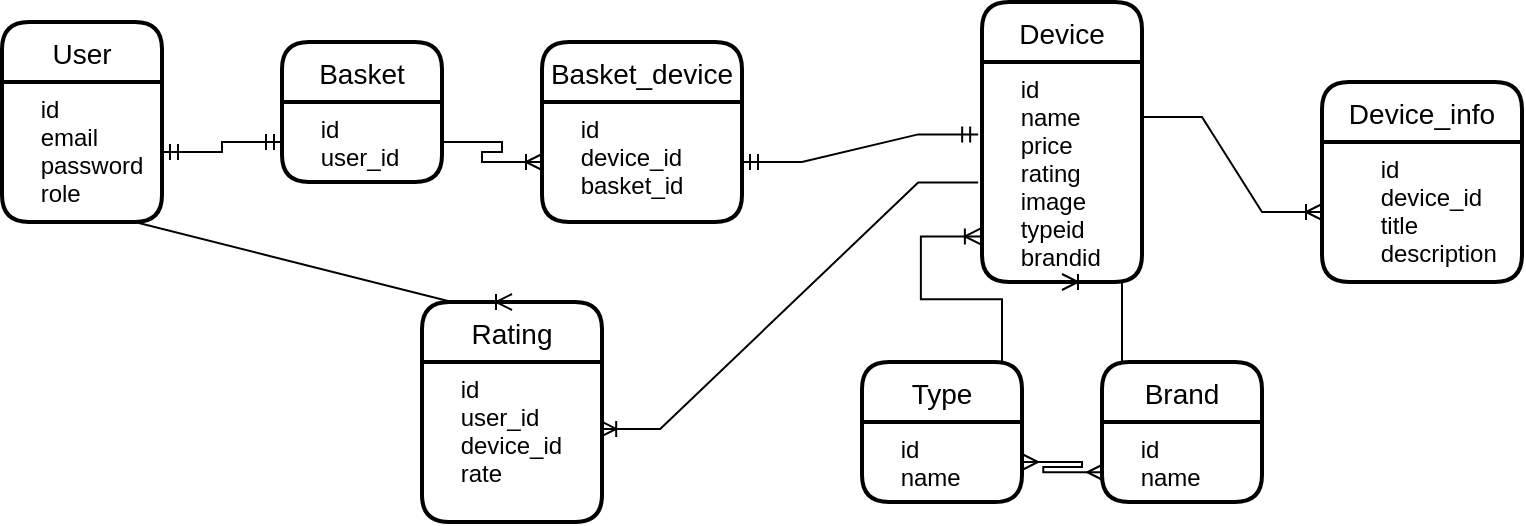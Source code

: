 <mxfile version="17.1.2" type="github">
  <diagram id="-xV3gdgWsJfsMSvth9Gx" name="Page-1">
    <mxGraphModel dx="1104" dy="549" grid="1" gridSize="10" guides="1" tooltips="1" connect="1" arrows="1" fold="1" page="1" pageScale="1" pageWidth="827" pageHeight="1169" math="0" shadow="0">
      <root>
        <mxCell id="0" />
        <mxCell id="1" parent="0" />
        <mxCell id="HFsJBzbgONUlarqVw5Kh-5" value="User" style="swimlane;childLayout=stackLayout;horizontal=1;startSize=30;horizontalStack=0;rounded=1;fontSize=14;fontStyle=0;strokeWidth=2;resizeParent=0;resizeLast=1;shadow=0;dashed=0;align=center;" vertex="1" parent="1">
          <mxGeometry x="10" y="30" width="80" height="100" as="geometry" />
        </mxCell>
        <mxCell id="HFsJBzbgONUlarqVw5Kh-6" value="    id&#xa;    email&#xa;    password&#xa;    role" style="align=left;strokeColor=none;fillColor=none;spacingLeft=4;fontSize=12;verticalAlign=top;resizable=0;rotatable=0;part=1;" vertex="1" parent="HFsJBzbgONUlarqVw5Kh-5">
          <mxGeometry y="30" width="80" height="70" as="geometry" />
        </mxCell>
        <mxCell id="HFsJBzbgONUlarqVw5Kh-9" value="Basket" style="swimlane;childLayout=stackLayout;horizontal=1;startSize=30;horizontalStack=0;rounded=1;fontSize=14;fontStyle=0;strokeWidth=2;resizeParent=0;resizeLast=1;shadow=0;dashed=0;align=center;" vertex="1" parent="1">
          <mxGeometry x="150" y="40" width="80" height="70" as="geometry" />
        </mxCell>
        <mxCell id="HFsJBzbgONUlarqVw5Kh-10" value="    id&#xa;    user_id" style="align=left;strokeColor=none;fillColor=none;spacingLeft=4;fontSize=12;verticalAlign=top;resizable=0;rotatable=0;part=1;" vertex="1" parent="HFsJBzbgONUlarqVw5Kh-9">
          <mxGeometry y="30" width="80" height="40" as="geometry" />
        </mxCell>
        <mxCell id="HFsJBzbgONUlarqVw5Kh-12" value="Device" style="swimlane;childLayout=stackLayout;horizontal=1;startSize=30;horizontalStack=0;rounded=1;fontSize=14;fontStyle=0;strokeWidth=2;resizeParent=0;resizeLast=1;shadow=0;dashed=0;align=center;" vertex="1" parent="1">
          <mxGeometry x="500" y="20" width="80" height="140" as="geometry" />
        </mxCell>
        <mxCell id="HFsJBzbgONUlarqVw5Kh-13" value="    id&#xa;    name&#xa;    price&#xa;    rating&#xa;    image&#xa;    typeid&#xa;    brandid&#xa;    " style="align=left;strokeColor=none;fillColor=none;spacingLeft=4;fontSize=12;verticalAlign=top;resizable=0;rotatable=0;part=1;" vertex="1" parent="HFsJBzbgONUlarqVw5Kh-12">
          <mxGeometry y="30" width="80" height="110" as="geometry" />
        </mxCell>
        <mxCell id="HFsJBzbgONUlarqVw5Kh-15" value="Type" style="swimlane;childLayout=stackLayout;horizontal=1;startSize=30;horizontalStack=0;rounded=1;fontSize=14;fontStyle=0;strokeWidth=2;resizeParent=0;resizeLast=1;shadow=0;dashed=0;align=center;" vertex="1" parent="1">
          <mxGeometry x="440" y="200" width="80" height="70" as="geometry" />
        </mxCell>
        <mxCell id="HFsJBzbgONUlarqVw5Kh-16" value="    id&#xa;    name" style="align=left;strokeColor=none;fillColor=none;spacingLeft=4;fontSize=12;verticalAlign=top;resizable=0;rotatable=0;part=1;" vertex="1" parent="HFsJBzbgONUlarqVw5Kh-15">
          <mxGeometry y="30" width="80" height="40" as="geometry" />
        </mxCell>
        <mxCell id="HFsJBzbgONUlarqVw5Kh-17" value="Brand" style="swimlane;childLayout=stackLayout;horizontal=1;startSize=30;horizontalStack=0;rounded=1;fontSize=14;fontStyle=0;strokeWidth=2;resizeParent=0;resizeLast=1;shadow=0;dashed=0;align=center;" vertex="1" parent="1">
          <mxGeometry x="560" y="200" width="80" height="70" as="geometry" />
        </mxCell>
        <mxCell id="HFsJBzbgONUlarqVw5Kh-18" value="    id&#xa;    name" style="align=left;strokeColor=none;fillColor=none;spacingLeft=4;fontSize=12;verticalAlign=top;resizable=0;rotatable=0;part=1;" vertex="1" parent="HFsJBzbgONUlarqVw5Kh-17">
          <mxGeometry y="30" width="80" height="40" as="geometry" />
        </mxCell>
        <mxCell id="HFsJBzbgONUlarqVw5Kh-19" value="" style="edgeStyle=entityRelationEdgeStyle;fontSize=12;html=1;endArrow=ERmany;startArrow=ERmany;rounded=0;exitX=1;exitY=0.5;exitDx=0;exitDy=0;entryX=0.008;entryY=0.628;entryDx=0;entryDy=0;entryPerimeter=0;" edge="1" parent="1" source="HFsJBzbgONUlarqVw5Kh-16" target="HFsJBzbgONUlarqVw5Kh-18">
          <mxGeometry width="100" height="100" relative="1" as="geometry">
            <mxPoint x="350" y="450" as="sourcePoint" />
            <mxPoint x="450" y="350" as="targetPoint" />
          </mxGeometry>
        </mxCell>
        <mxCell id="HFsJBzbgONUlarqVw5Kh-20" value="" style="edgeStyle=entityRelationEdgeStyle;fontSize=12;html=1;endArrow=ERoneToMany;rounded=0;exitX=0.5;exitY=0;exitDx=0;exitDy=0;entryX=0.5;entryY=1;entryDx=0;entryDy=0;" edge="1" parent="1" source="HFsJBzbgONUlarqVw5Kh-17" target="HFsJBzbgONUlarqVw5Kh-13">
          <mxGeometry width="100" height="100" relative="1" as="geometry">
            <mxPoint x="460" y="200" as="sourcePoint" />
            <mxPoint x="560" y="100" as="targetPoint" />
          </mxGeometry>
        </mxCell>
        <mxCell id="HFsJBzbgONUlarqVw5Kh-22" value="" style="edgeStyle=entityRelationEdgeStyle;fontSize=12;html=1;endArrow=ERoneToMany;rounded=0;exitX=0.5;exitY=0;exitDx=0;exitDy=0;entryX=-0.007;entryY=0.793;entryDx=0;entryDy=0;entryPerimeter=0;" edge="1" parent="1" source="HFsJBzbgONUlarqVw5Kh-15" target="HFsJBzbgONUlarqVw5Kh-13">
          <mxGeometry width="100" height="100" relative="1" as="geometry">
            <mxPoint x="440" y="330" as="sourcePoint" />
            <mxPoint x="540" y="230" as="targetPoint" />
          </mxGeometry>
        </mxCell>
        <mxCell id="HFsJBzbgONUlarqVw5Kh-23" value="Device_info" style="swimlane;childLayout=stackLayout;horizontal=1;startSize=30;horizontalStack=0;rounded=1;fontSize=14;fontStyle=0;strokeWidth=2;resizeParent=0;resizeLast=1;shadow=0;dashed=0;align=center;" vertex="1" parent="1">
          <mxGeometry x="670" y="60" width="100" height="100" as="geometry" />
        </mxCell>
        <mxCell id="HFsJBzbgONUlarqVw5Kh-24" value="       id&#xa;       device_id&#xa;       title&#xa;       description" style="align=left;strokeColor=none;fillColor=none;spacingLeft=4;fontSize=12;verticalAlign=top;resizable=0;rotatable=0;part=1;" vertex="1" parent="HFsJBzbgONUlarqVw5Kh-23">
          <mxGeometry y="30" width="100" height="70" as="geometry" />
        </mxCell>
        <mxCell id="HFsJBzbgONUlarqVw5Kh-25" value="" style="edgeStyle=entityRelationEdgeStyle;fontSize=12;html=1;endArrow=ERoneToMany;rounded=0;exitX=1;exitY=0.25;exitDx=0;exitDy=0;entryX=0;entryY=0.5;entryDx=0;entryDy=0;" edge="1" parent="1" source="HFsJBzbgONUlarqVw5Kh-13" target="HFsJBzbgONUlarqVw5Kh-24">
          <mxGeometry width="100" height="100" relative="1" as="geometry">
            <mxPoint x="600" y="420" as="sourcePoint" />
            <mxPoint x="700" y="320" as="targetPoint" />
          </mxGeometry>
        </mxCell>
        <mxCell id="HFsJBzbgONUlarqVw5Kh-30" value="Basket_device" style="swimlane;childLayout=stackLayout;horizontal=1;startSize=30;horizontalStack=0;rounded=1;fontSize=14;fontStyle=0;strokeWidth=2;resizeParent=0;resizeLast=1;shadow=0;dashed=0;align=center;" vertex="1" parent="1">
          <mxGeometry x="280" y="40" width="100" height="90" as="geometry" />
        </mxCell>
        <mxCell id="HFsJBzbgONUlarqVw5Kh-31" value="    id&#xa;    device_id&#xa;    basket_id" style="align=left;strokeColor=none;fillColor=none;spacingLeft=4;fontSize=12;verticalAlign=top;resizable=0;rotatable=0;part=1;" vertex="1" parent="HFsJBzbgONUlarqVw5Kh-30">
          <mxGeometry y="30" width="100" height="60" as="geometry" />
        </mxCell>
        <mxCell id="HFsJBzbgONUlarqVw5Kh-32" value="" style="edgeStyle=entityRelationEdgeStyle;fontSize=12;html=1;endArrow=ERoneToMany;rounded=0;exitX=1;exitY=0.5;exitDx=0;exitDy=0;" edge="1" parent="1" source="HFsJBzbgONUlarqVw5Kh-10" target="HFsJBzbgONUlarqVw5Kh-31">
          <mxGeometry width="100" height="100" relative="1" as="geometry">
            <mxPoint x="110" y="380" as="sourcePoint" />
            <mxPoint x="280" y="90" as="targetPoint" />
          </mxGeometry>
        </mxCell>
        <mxCell id="HFsJBzbgONUlarqVw5Kh-34" value="Rating" style="swimlane;childLayout=stackLayout;horizontal=1;startSize=30;horizontalStack=0;rounded=1;fontSize=14;fontStyle=0;strokeWidth=2;resizeParent=0;resizeLast=1;shadow=0;dashed=0;align=center;" vertex="1" parent="1">
          <mxGeometry x="220" y="170" width="90" height="110" as="geometry" />
        </mxCell>
        <mxCell id="HFsJBzbgONUlarqVw5Kh-35" value="    id&#xa;    user_id&#xa;    device_id&#xa;    rate" style="align=left;strokeColor=none;fillColor=none;spacingLeft=4;fontSize=12;verticalAlign=top;resizable=0;rotatable=0;part=1;" vertex="1" parent="HFsJBzbgONUlarqVw5Kh-34">
          <mxGeometry y="30" width="90" height="80" as="geometry" />
        </mxCell>
        <mxCell id="HFsJBzbgONUlarqVw5Kh-36" value="" style="edgeStyle=entityRelationEdgeStyle;fontSize=12;html=1;endArrow=ERoneToMany;rounded=0;exitX=0.437;exitY=0.995;exitDx=0;exitDy=0;exitPerimeter=0;entryX=0.5;entryY=0;entryDx=0;entryDy=0;" edge="1" parent="1" source="HFsJBzbgONUlarqVw5Kh-6" target="HFsJBzbgONUlarqVw5Kh-34">
          <mxGeometry width="100" height="100" relative="1" as="geometry">
            <mxPoint x="40" y="280" as="sourcePoint" />
            <mxPoint x="140" y="180" as="targetPoint" />
          </mxGeometry>
        </mxCell>
        <mxCell id="HFsJBzbgONUlarqVw5Kh-37" value="" style="edgeStyle=entityRelationEdgeStyle;fontSize=12;html=1;endArrow=ERoneToMany;rounded=0;exitX=-0.024;exitY=0.548;exitDx=0;exitDy=0;exitPerimeter=0;entryX=0.99;entryY=0.418;entryDx=0;entryDy=0;entryPerimeter=0;" edge="1" parent="1" source="HFsJBzbgONUlarqVw5Kh-13" target="HFsJBzbgONUlarqVw5Kh-35">
          <mxGeometry width="100" height="100" relative="1" as="geometry">
            <mxPoint x="300" y="300" as="sourcePoint" />
            <mxPoint x="400" y="200" as="targetPoint" />
          </mxGeometry>
        </mxCell>
        <mxCell id="HFsJBzbgONUlarqVw5Kh-55" value="" style="edgeStyle=entityRelationEdgeStyle;fontSize=12;html=1;endArrow=ERmandOne;startArrow=ERmandOne;rounded=0;exitX=1;exitY=0.5;exitDx=0;exitDy=0;entryX=0;entryY=0.5;entryDx=0;entryDy=0;" edge="1" parent="1" source="HFsJBzbgONUlarqVw5Kh-6" target="HFsJBzbgONUlarqVw5Kh-10">
          <mxGeometry width="100" height="100" relative="1" as="geometry">
            <mxPoint x="135" y="470" as="sourcePoint" />
            <mxPoint x="235" y="370" as="targetPoint" />
          </mxGeometry>
        </mxCell>
        <mxCell id="HFsJBzbgONUlarqVw5Kh-57" value="" style="edgeStyle=entityRelationEdgeStyle;fontSize=12;html=1;endArrow=ERmandOne;startArrow=ERmandOne;rounded=0;exitX=1;exitY=0.5;exitDx=0;exitDy=0;entryX=-0.024;entryY=0.329;entryDx=0;entryDy=0;entryPerimeter=0;" edge="1" parent="1" source="HFsJBzbgONUlarqVw5Kh-31" target="HFsJBzbgONUlarqVw5Kh-13">
          <mxGeometry width="100" height="100" relative="1" as="geometry">
            <mxPoint x="430" y="160" as="sourcePoint" />
            <mxPoint x="530" y="60" as="targetPoint" />
          </mxGeometry>
        </mxCell>
      </root>
    </mxGraphModel>
  </diagram>
</mxfile>
